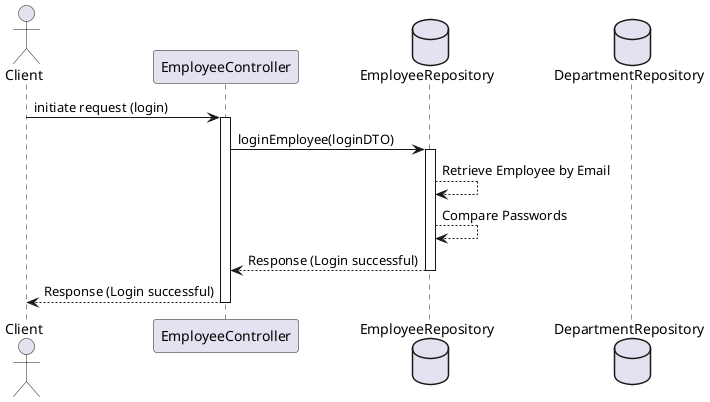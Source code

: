 @startuml
actor Client
participant "EmployeeController" as Controller
database "EmployeeRepository" as Repository
database "DepartmentRepository" as DeptRepository

Client -> Controller: initiate request (login)
activate Controller
Controller -> Repository: loginEmployee(loginDTO)
activate Repository
Repository --> Repository: Retrieve Employee by Email
Repository --> Repository: Compare Passwords
Repository --> Controller: Response (Login successful)
deactivate Repository
Controller --> Client: Response (Login successful)
deactivate Controller
@enduml
